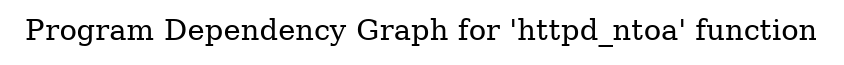 digraph "Program Dependency Graph for 'httpd_ntoa' function" {
	label="Program Dependency Graph for 'httpd_ntoa' function";

}
